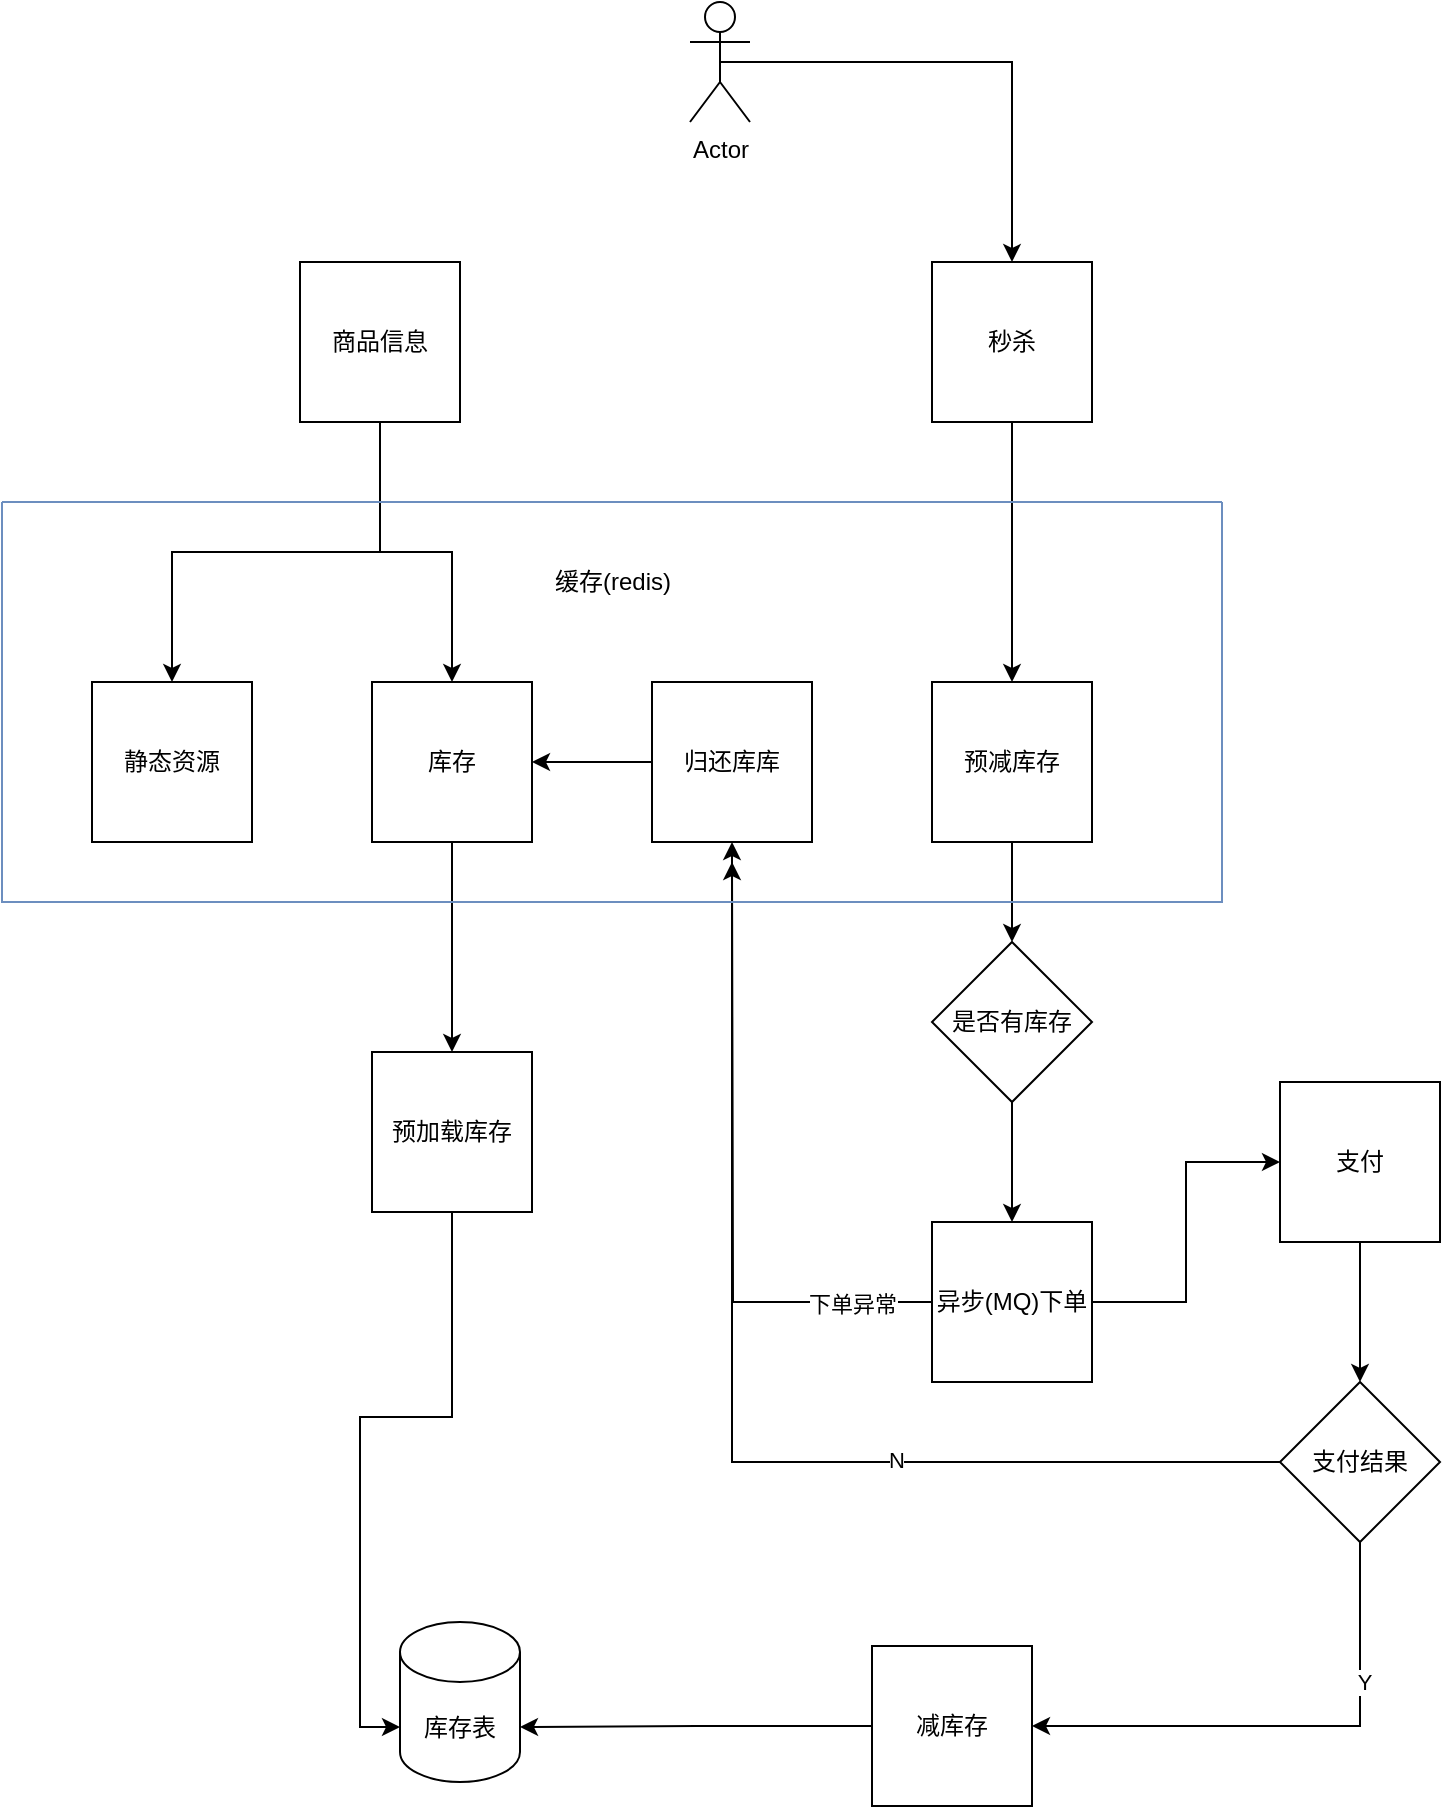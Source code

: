 <mxfile version="14.8.2" type="github">
  <diagram id="EsMcHmFCRJJ24w4XT0aC" name="Page-1">
    <mxGraphModel dx="1232" dy="809" grid="1" gridSize="10" guides="1" tooltips="1" connect="1" arrows="1" fold="1" page="1" pageScale="1" pageWidth="827" pageHeight="1169" math="0" shadow="0">
      <root>
        <mxCell id="0" />
        <mxCell id="1" parent="0" />
        <mxCell id="PRGIWrAmWQrkpULuuBtC-51" style="edgeStyle=orthogonalEdgeStyle;rounded=0;orthogonalLoop=1;jettySize=auto;html=1;exitX=0.5;exitY=1;exitDx=0;exitDy=0;entryX=0.5;entryY=0;entryDx=0;entryDy=0;" edge="1" parent="1" source="PRGIWrAmWQrkpULuuBtC-22" target="PRGIWrAmWQrkpULuuBtC-23">
          <mxGeometry relative="1" as="geometry" />
        </mxCell>
        <mxCell id="PRGIWrAmWQrkpULuuBtC-52" style="edgeStyle=orthogonalEdgeStyle;rounded=0;orthogonalLoop=1;jettySize=auto;html=1;exitX=0.5;exitY=1;exitDx=0;exitDy=0;entryX=0.5;entryY=0;entryDx=0;entryDy=0;" edge="1" parent="1" source="PRGIWrAmWQrkpULuuBtC-22" target="PRGIWrAmWQrkpULuuBtC-24">
          <mxGeometry relative="1" as="geometry" />
        </mxCell>
        <mxCell id="PRGIWrAmWQrkpULuuBtC-22" value="商品信息" style="whiteSpace=wrap;html=1;aspect=fixed;fillColor=#FFFFFF;" vertex="1" parent="1">
          <mxGeometry x="204" y="150" width="80" height="80" as="geometry" />
        </mxCell>
        <mxCell id="PRGIWrAmWQrkpULuuBtC-23" value="静态资源" style="whiteSpace=wrap;html=1;aspect=fixed;" vertex="1" parent="1">
          <mxGeometry x="100" y="360" width="80" height="80" as="geometry" />
        </mxCell>
        <mxCell id="PRGIWrAmWQrkpULuuBtC-37" style="edgeStyle=orthogonalEdgeStyle;rounded=0;orthogonalLoop=1;jettySize=auto;html=1;exitX=0.5;exitY=1;exitDx=0;exitDy=0;entryX=0.5;entryY=0;entryDx=0;entryDy=0;" edge="1" parent="1" source="PRGIWrAmWQrkpULuuBtC-24" target="PRGIWrAmWQrkpULuuBtC-27">
          <mxGeometry relative="1" as="geometry" />
        </mxCell>
        <mxCell id="PRGIWrAmWQrkpULuuBtC-24" value="库存" style="whiteSpace=wrap;html=1;aspect=fixed;fillColor=#FFFFFF;" vertex="1" parent="1">
          <mxGeometry x="240" y="360" width="80" height="80" as="geometry" />
        </mxCell>
        <mxCell id="PRGIWrAmWQrkpULuuBtC-39" style="edgeStyle=orthogonalEdgeStyle;rounded=0;orthogonalLoop=1;jettySize=auto;html=1;exitX=0.5;exitY=1;exitDx=0;exitDy=0;entryX=0.5;entryY=0;entryDx=0;entryDy=0;" edge="1" parent="1" source="PRGIWrAmWQrkpULuuBtC-25" target="PRGIWrAmWQrkpULuuBtC-26">
          <mxGeometry relative="1" as="geometry" />
        </mxCell>
        <mxCell id="PRGIWrAmWQrkpULuuBtC-25" value="秒杀" style="whiteSpace=wrap;html=1;aspect=fixed;fillColor=#FFFFFF;" vertex="1" parent="1">
          <mxGeometry x="520" y="150" width="80" height="80" as="geometry" />
        </mxCell>
        <mxCell id="PRGIWrAmWQrkpULuuBtC-41" style="edgeStyle=orthogonalEdgeStyle;rounded=0;orthogonalLoop=1;jettySize=auto;html=1;exitX=0.5;exitY=1;exitDx=0;exitDy=0;entryX=0.5;entryY=0;entryDx=0;entryDy=0;" edge="1" parent="1" source="PRGIWrAmWQrkpULuuBtC-26" target="PRGIWrAmWQrkpULuuBtC-40">
          <mxGeometry relative="1" as="geometry" />
        </mxCell>
        <mxCell id="PRGIWrAmWQrkpULuuBtC-26" value="预减库存" style="whiteSpace=wrap;html=1;aspect=fixed;fillColor=#FFFFFF;" vertex="1" parent="1">
          <mxGeometry x="520" y="360" width="80" height="80" as="geometry" />
        </mxCell>
        <mxCell id="PRGIWrAmWQrkpULuuBtC-38" style="edgeStyle=orthogonalEdgeStyle;rounded=0;orthogonalLoop=1;jettySize=auto;html=1;exitX=0.5;exitY=1;exitDx=0;exitDy=0;entryX=0;entryY=0;entryDx=0;entryDy=52.5;entryPerimeter=0;" edge="1" parent="1" source="PRGIWrAmWQrkpULuuBtC-27" target="PRGIWrAmWQrkpULuuBtC-29">
          <mxGeometry relative="1" as="geometry" />
        </mxCell>
        <mxCell id="PRGIWrAmWQrkpULuuBtC-27" value="预加载库存" style="whiteSpace=wrap;html=1;aspect=fixed;fillColor=#FFFFFF;" vertex="1" parent="1">
          <mxGeometry x="240" y="545" width="80" height="80" as="geometry" />
        </mxCell>
        <mxCell id="PRGIWrAmWQrkpULuuBtC-60" style="edgeStyle=orthogonalEdgeStyle;rounded=0;orthogonalLoop=1;jettySize=auto;html=1;exitX=0;exitY=0.5;exitDx=0;exitDy=0;entryX=1;entryY=0.5;entryDx=0;entryDy=0;" edge="1" parent="1" source="PRGIWrAmWQrkpULuuBtC-28" target="PRGIWrAmWQrkpULuuBtC-24">
          <mxGeometry relative="1" as="geometry" />
        </mxCell>
        <mxCell id="PRGIWrAmWQrkpULuuBtC-28" value="归还库库" style="whiteSpace=wrap;html=1;aspect=fixed;fillColor=#FFFFFF;" vertex="1" parent="1">
          <mxGeometry x="380" y="360" width="80" height="80" as="geometry" />
        </mxCell>
        <mxCell id="PRGIWrAmWQrkpULuuBtC-29" value="库存表" style="shape=cylinder3;whiteSpace=wrap;html=1;boundedLbl=1;backgroundOutline=1;size=15;fillColor=#FFFFFF;" vertex="1" parent="1">
          <mxGeometry x="254" y="830" width="60" height="80" as="geometry" />
        </mxCell>
        <mxCell id="PRGIWrAmWQrkpULuuBtC-43" style="edgeStyle=orthogonalEdgeStyle;rounded=0;orthogonalLoop=1;jettySize=auto;html=1;exitX=1;exitY=0.5;exitDx=0;exitDy=0;entryX=0;entryY=0.5;entryDx=0;entryDy=0;" edge="1" parent="1" source="PRGIWrAmWQrkpULuuBtC-30" target="PRGIWrAmWQrkpULuuBtC-31">
          <mxGeometry relative="1" as="geometry" />
        </mxCell>
        <mxCell id="PRGIWrAmWQrkpULuuBtC-64" style="edgeStyle=orthogonalEdgeStyle;rounded=0;orthogonalLoop=1;jettySize=auto;html=1;exitX=0;exitY=0.5;exitDx=0;exitDy=0;" edge="1" parent="1" source="PRGIWrAmWQrkpULuuBtC-30">
          <mxGeometry relative="1" as="geometry">
            <mxPoint x="420" y="450" as="targetPoint" />
          </mxGeometry>
        </mxCell>
        <mxCell id="PRGIWrAmWQrkpULuuBtC-65" value="下单异常" style="edgeLabel;html=1;align=center;verticalAlign=middle;resizable=0;points=[];" vertex="1" connectable="0" parent="PRGIWrAmWQrkpULuuBtC-64">
          <mxGeometry x="-0.75" y="1" relative="1" as="geometry">
            <mxPoint as="offset" />
          </mxGeometry>
        </mxCell>
        <mxCell id="PRGIWrAmWQrkpULuuBtC-30" value="异步(MQ)下单" style="whiteSpace=wrap;html=1;aspect=fixed;fillColor=#FFFFFF;" vertex="1" parent="1">
          <mxGeometry x="520" y="630" width="80" height="80" as="geometry" />
        </mxCell>
        <mxCell id="PRGIWrAmWQrkpULuuBtC-44" style="edgeStyle=orthogonalEdgeStyle;rounded=0;orthogonalLoop=1;jettySize=auto;html=1;exitX=0.5;exitY=1;exitDx=0;exitDy=0;entryX=0.5;entryY=0;entryDx=0;entryDy=0;" edge="1" parent="1" source="PRGIWrAmWQrkpULuuBtC-31" target="PRGIWrAmWQrkpULuuBtC-32">
          <mxGeometry relative="1" as="geometry" />
        </mxCell>
        <mxCell id="PRGIWrAmWQrkpULuuBtC-31" value="支付" style="whiteSpace=wrap;html=1;aspect=fixed;fillColor=#FFFFFF;" vertex="1" parent="1">
          <mxGeometry x="694" y="560" width="80" height="80" as="geometry" />
        </mxCell>
        <mxCell id="PRGIWrAmWQrkpULuuBtC-45" style="edgeStyle=orthogonalEdgeStyle;rounded=0;orthogonalLoop=1;jettySize=auto;html=1;exitX=0;exitY=0.5;exitDx=0;exitDy=0;entryX=0.5;entryY=1;entryDx=0;entryDy=0;" edge="1" parent="1" source="PRGIWrAmWQrkpULuuBtC-32" target="PRGIWrAmWQrkpULuuBtC-28">
          <mxGeometry relative="1" as="geometry">
            <mxPoint x="280" y="610" as="targetPoint" />
          </mxGeometry>
        </mxCell>
        <mxCell id="PRGIWrAmWQrkpULuuBtC-49" value="N" style="edgeLabel;html=1;align=center;verticalAlign=middle;resizable=0;points=[];" vertex="1" connectable="0" parent="PRGIWrAmWQrkpULuuBtC-45">
          <mxGeometry x="-0.34" y="-1" relative="1" as="geometry">
            <mxPoint as="offset" />
          </mxGeometry>
        </mxCell>
        <mxCell id="PRGIWrAmWQrkpULuuBtC-47" style="edgeStyle=orthogonalEdgeStyle;rounded=0;orthogonalLoop=1;jettySize=auto;html=1;exitX=0.5;exitY=1;exitDx=0;exitDy=0;entryX=1;entryY=0.5;entryDx=0;entryDy=0;" edge="1" parent="1" source="PRGIWrAmWQrkpULuuBtC-32" target="PRGIWrAmWQrkpULuuBtC-46">
          <mxGeometry relative="1" as="geometry" />
        </mxCell>
        <mxCell id="PRGIWrAmWQrkpULuuBtC-48" value="Y" style="edgeLabel;html=1;align=center;verticalAlign=middle;resizable=0;points=[];" vertex="1" connectable="0" parent="PRGIWrAmWQrkpULuuBtC-47">
          <mxGeometry x="-0.457" y="2" relative="1" as="geometry">
            <mxPoint as="offset" />
          </mxGeometry>
        </mxCell>
        <mxCell id="PRGIWrAmWQrkpULuuBtC-32" value="支付结果" style="rhombus;whiteSpace=wrap;html=1;fillColor=#FFFFFF;" vertex="1" parent="1">
          <mxGeometry x="694" y="710" width="80" height="80" as="geometry" />
        </mxCell>
        <mxCell id="PRGIWrAmWQrkpULuuBtC-58" style="edgeStyle=orthogonalEdgeStyle;rounded=0;orthogonalLoop=1;jettySize=auto;html=1;exitX=0.5;exitY=0.5;exitDx=0;exitDy=0;exitPerimeter=0;entryX=0.5;entryY=0;entryDx=0;entryDy=0;" edge="1" parent="1" source="PRGIWrAmWQrkpULuuBtC-33" target="PRGIWrAmWQrkpULuuBtC-25">
          <mxGeometry relative="1" as="geometry" />
        </mxCell>
        <mxCell id="PRGIWrAmWQrkpULuuBtC-33" value="Actor" style="shape=umlActor;verticalLabelPosition=bottom;verticalAlign=top;html=1;outlineConnect=0;fillColor=#FFFFFF;" vertex="1" parent="1">
          <mxGeometry x="399" y="20" width="30" height="60" as="geometry" />
        </mxCell>
        <mxCell id="PRGIWrAmWQrkpULuuBtC-42" style="edgeStyle=orthogonalEdgeStyle;rounded=0;orthogonalLoop=1;jettySize=auto;html=1;exitX=0.5;exitY=1;exitDx=0;exitDy=0;" edge="1" parent="1" source="PRGIWrAmWQrkpULuuBtC-40">
          <mxGeometry relative="1" as="geometry">
            <mxPoint x="560" y="630" as="targetPoint" />
          </mxGeometry>
        </mxCell>
        <mxCell id="PRGIWrAmWQrkpULuuBtC-40" value="是否有库存" style="rhombus;whiteSpace=wrap;html=1;fillColor=#FFFFFF;" vertex="1" parent="1">
          <mxGeometry x="520" y="490" width="80" height="80" as="geometry" />
        </mxCell>
        <mxCell id="PRGIWrAmWQrkpULuuBtC-55" style="edgeStyle=orthogonalEdgeStyle;rounded=0;orthogonalLoop=1;jettySize=auto;html=1;exitX=0;exitY=0.5;exitDx=0;exitDy=0;entryX=1;entryY=0;entryDx=0;entryDy=52.5;entryPerimeter=0;" edge="1" parent="1" source="PRGIWrAmWQrkpULuuBtC-46" target="PRGIWrAmWQrkpULuuBtC-29">
          <mxGeometry relative="1" as="geometry" />
        </mxCell>
        <mxCell id="PRGIWrAmWQrkpULuuBtC-46" value="减库存" style="whiteSpace=wrap;html=1;aspect=fixed;fillColor=#FFFFFF;" vertex="1" parent="1">
          <mxGeometry x="490" y="842" width="80" height="80" as="geometry" />
        </mxCell>
        <mxCell id="PRGIWrAmWQrkpULuuBtC-61" value="" style="swimlane;startSize=0;fillColor=#dae8fc;strokeColor=#6c8ebf;" vertex="1" parent="1">
          <mxGeometry x="55" y="270" width="610" height="200" as="geometry">
            <mxRectangle x="40" y="210" width="50" height="40" as="alternateBounds" />
          </mxGeometry>
        </mxCell>
        <mxCell id="PRGIWrAmWQrkpULuuBtC-62" value="缓存(redis)" style="text;html=1;align=center;verticalAlign=middle;resizable=0;points=[];autosize=1;strokeColor=none;" vertex="1" parent="1">
          <mxGeometry x="325" y="300" width="70" height="20" as="geometry" />
        </mxCell>
      </root>
    </mxGraphModel>
  </diagram>
</mxfile>
